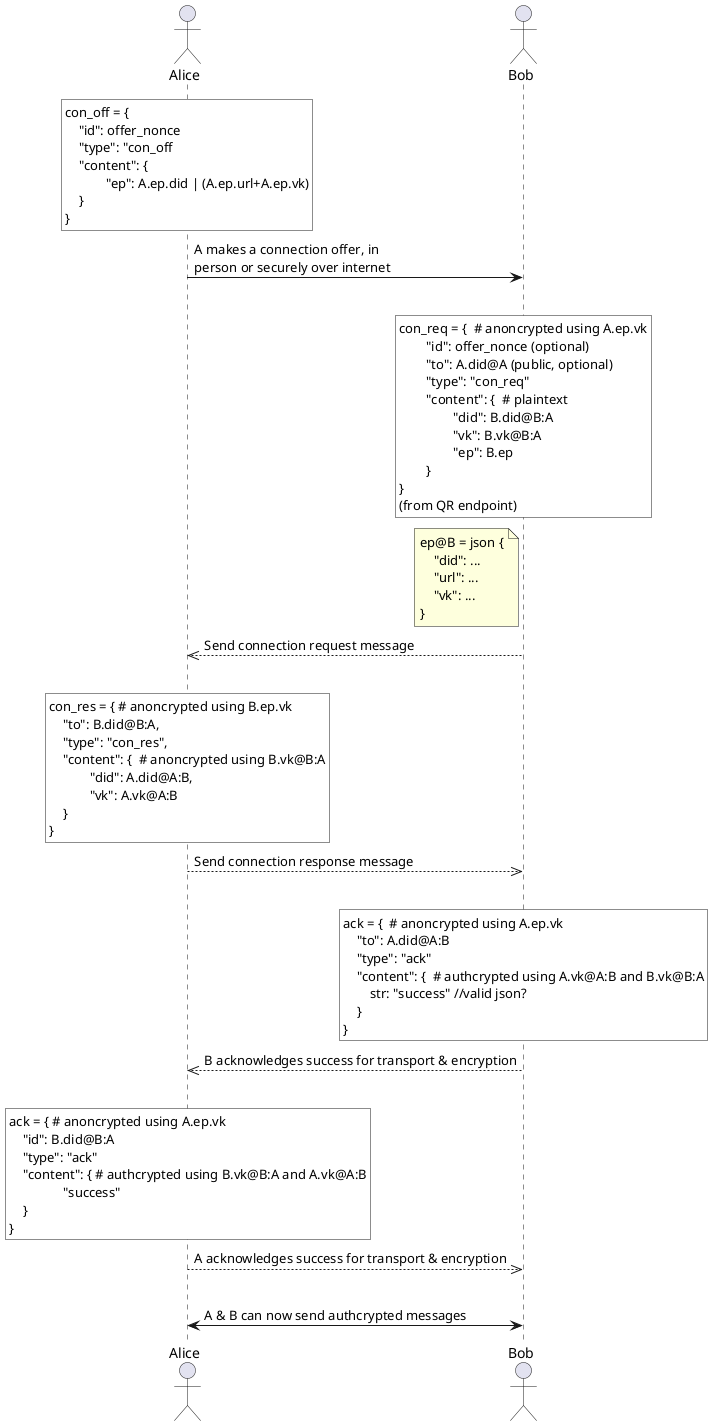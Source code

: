 @startuml

' class Dummy {
'   {field} A field (despite parentheses)
'   {method} Some method
' }

actor Alice as A
'participant "Alice's\nAgent" as A
'participant "Bob's\nAgent" as B
actor Bob as B


rnote over A #white
con_off = {
    "id": offer_nonce
    "type": "con_off
    "content": {
	    "ep": A.ep.did | (A.ep.url+A.ep.vk)
    }
}
end note


A -> B: A makes a connection offer, in\nperson or securely over internet
|||


'This adds the rectangles on the lines=

rnote over B #white
con_req = {  # anoncrypted using A.ep.vk
	"id": offer_nonce (optional)
	"to": A.did@A (public, optional)
	"type": "con_req"
	"content": {  # plaintext
		"did": B.did@B:A
		"vk": B.vk@B:A
		"ep": B.ep
	}
}
(from QR endpoint)
end note

note left of B
ep@B = json {
    "did": ...
    "url": ...
    "vk": ...
}
end note


'B -> B: Could optionally encrypt content\nusing additional key sent in offer

B -->> A: Send connection request message
|||

rnote over A #white
con_res = { # anoncrypted using B.ep.vk
    "to": B.did@B:A,
    "type": "con_res",
    "content": {  # anoncrypted using B.vk@B:A
            "did": A.did@A:B,
            "vk": A.vk@A:B
    }
}
end note


A -->> B: Send connection response message
|||

rnote over B #white
ack = {  # anoncrypted using A.ep.vk
    "to": A.did@A:B
    "type": "ack"
    "content": {  # authcrypted using A.vk@A:B and B.vk@B:A
    	str: "success" //valid json?
    }
}
end note


B -->> A: B acknowledges success for transport & encryption 
|||

rnote over A #white
ack = { # anoncrypted using A.ep.vk
    "id": B.did@B:A
    "type": "ack"
    "content": { # authcrypted using B.vk@B:A and A.vk@A:B
        	"success"
    }
}
end note


A -->> B: A acknowledges success for transport & encryption 
|||

A <-> B: A & B can now send authcrypted messages



@enduml
